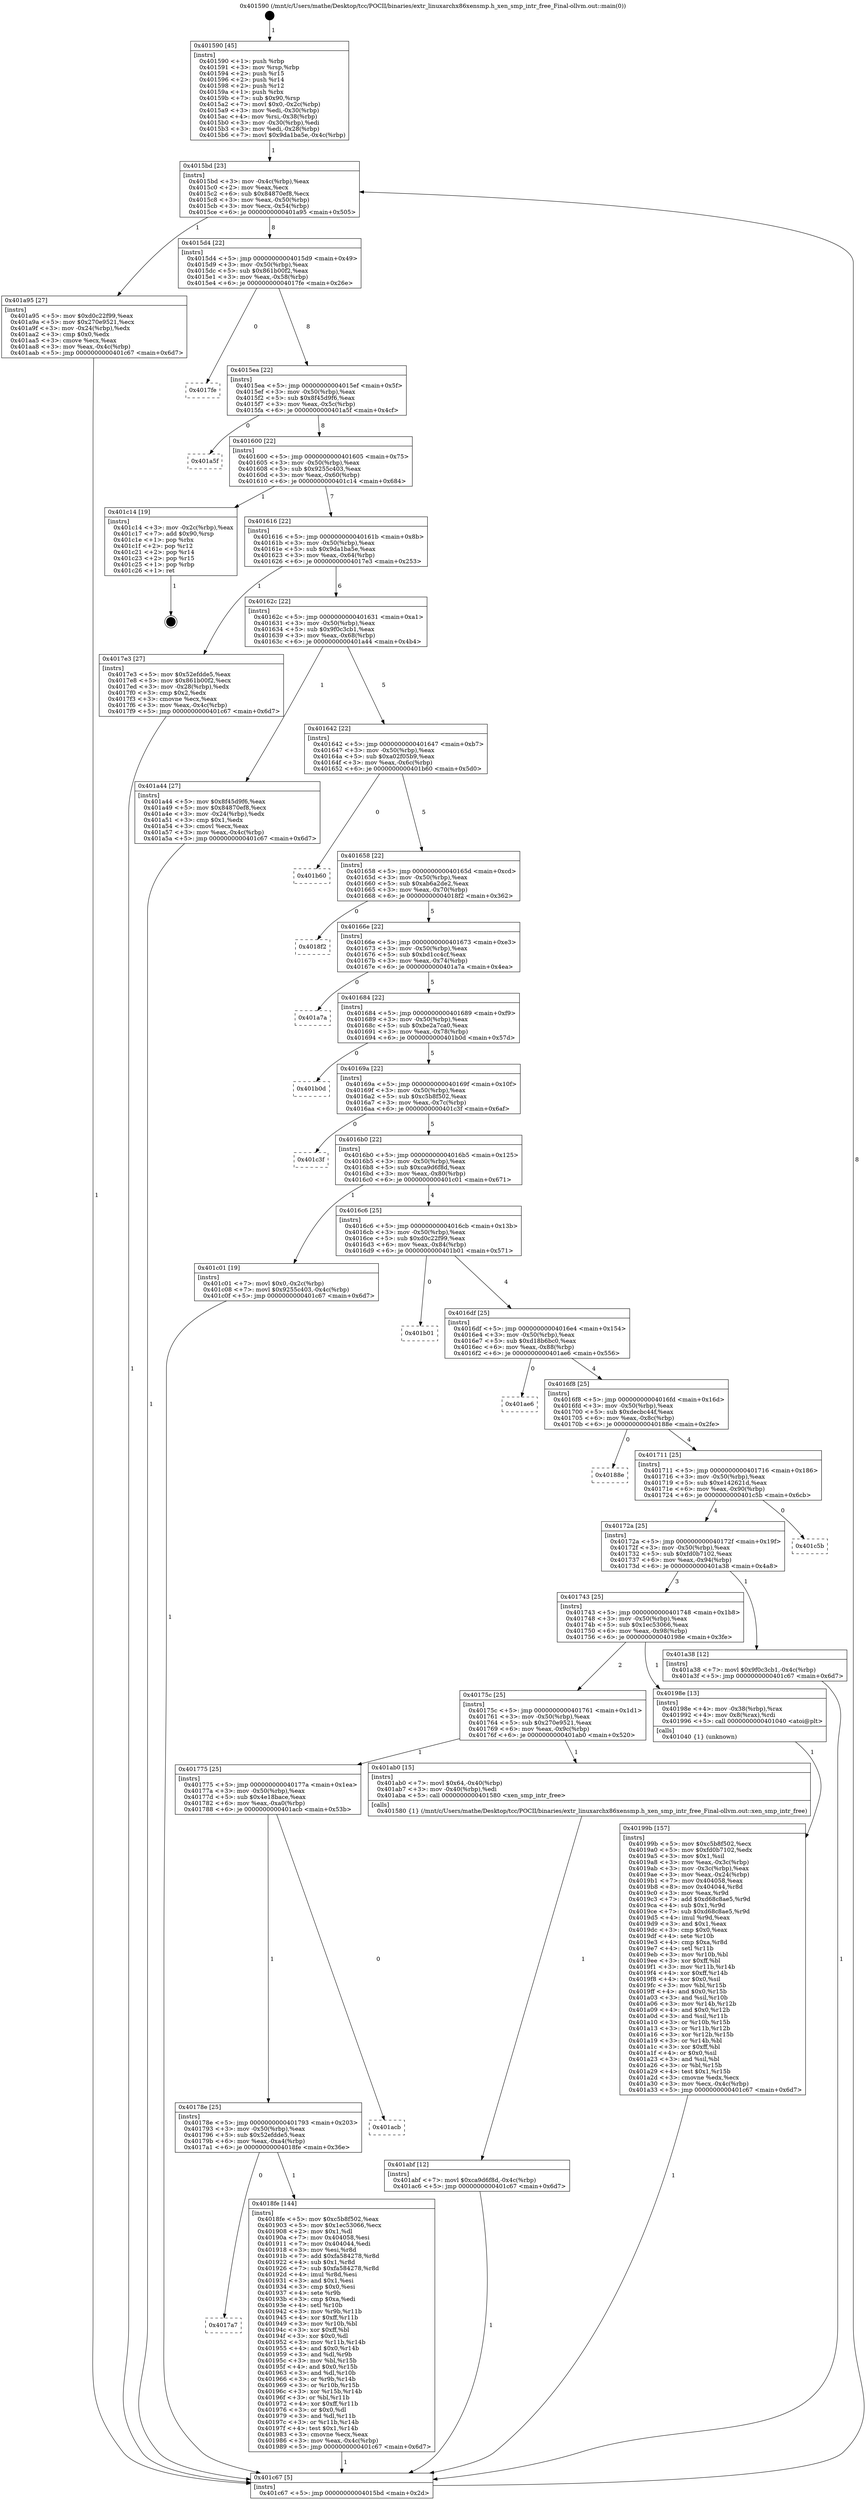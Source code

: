 digraph "0x401590" {
  label = "0x401590 (/mnt/c/Users/mathe/Desktop/tcc/POCII/binaries/extr_linuxarchx86xensmp.h_xen_smp_intr_free_Final-ollvm.out::main(0))"
  labelloc = "t"
  node[shape=record]

  Entry [label="",width=0.3,height=0.3,shape=circle,fillcolor=black,style=filled]
  "0x4015bd" [label="{
     0x4015bd [23]\l
     | [instrs]\l
     &nbsp;&nbsp;0x4015bd \<+3\>: mov -0x4c(%rbp),%eax\l
     &nbsp;&nbsp;0x4015c0 \<+2\>: mov %eax,%ecx\l
     &nbsp;&nbsp;0x4015c2 \<+6\>: sub $0x84870ef8,%ecx\l
     &nbsp;&nbsp;0x4015c8 \<+3\>: mov %eax,-0x50(%rbp)\l
     &nbsp;&nbsp;0x4015cb \<+3\>: mov %ecx,-0x54(%rbp)\l
     &nbsp;&nbsp;0x4015ce \<+6\>: je 0000000000401a95 \<main+0x505\>\l
  }"]
  "0x401a95" [label="{
     0x401a95 [27]\l
     | [instrs]\l
     &nbsp;&nbsp;0x401a95 \<+5\>: mov $0xd0c22f99,%eax\l
     &nbsp;&nbsp;0x401a9a \<+5\>: mov $0x270e9521,%ecx\l
     &nbsp;&nbsp;0x401a9f \<+3\>: mov -0x24(%rbp),%edx\l
     &nbsp;&nbsp;0x401aa2 \<+3\>: cmp $0x0,%edx\l
     &nbsp;&nbsp;0x401aa5 \<+3\>: cmove %ecx,%eax\l
     &nbsp;&nbsp;0x401aa8 \<+3\>: mov %eax,-0x4c(%rbp)\l
     &nbsp;&nbsp;0x401aab \<+5\>: jmp 0000000000401c67 \<main+0x6d7\>\l
  }"]
  "0x4015d4" [label="{
     0x4015d4 [22]\l
     | [instrs]\l
     &nbsp;&nbsp;0x4015d4 \<+5\>: jmp 00000000004015d9 \<main+0x49\>\l
     &nbsp;&nbsp;0x4015d9 \<+3\>: mov -0x50(%rbp),%eax\l
     &nbsp;&nbsp;0x4015dc \<+5\>: sub $0x861b00f2,%eax\l
     &nbsp;&nbsp;0x4015e1 \<+3\>: mov %eax,-0x58(%rbp)\l
     &nbsp;&nbsp;0x4015e4 \<+6\>: je 00000000004017fe \<main+0x26e\>\l
  }"]
  Exit [label="",width=0.3,height=0.3,shape=circle,fillcolor=black,style=filled,peripheries=2]
  "0x4017fe" [label="{
     0x4017fe\l
  }", style=dashed]
  "0x4015ea" [label="{
     0x4015ea [22]\l
     | [instrs]\l
     &nbsp;&nbsp;0x4015ea \<+5\>: jmp 00000000004015ef \<main+0x5f\>\l
     &nbsp;&nbsp;0x4015ef \<+3\>: mov -0x50(%rbp),%eax\l
     &nbsp;&nbsp;0x4015f2 \<+5\>: sub $0x8f45d9f6,%eax\l
     &nbsp;&nbsp;0x4015f7 \<+3\>: mov %eax,-0x5c(%rbp)\l
     &nbsp;&nbsp;0x4015fa \<+6\>: je 0000000000401a5f \<main+0x4cf\>\l
  }"]
  "0x401abf" [label="{
     0x401abf [12]\l
     | [instrs]\l
     &nbsp;&nbsp;0x401abf \<+7\>: movl $0xca9d6f8d,-0x4c(%rbp)\l
     &nbsp;&nbsp;0x401ac6 \<+5\>: jmp 0000000000401c67 \<main+0x6d7\>\l
  }"]
  "0x401a5f" [label="{
     0x401a5f\l
  }", style=dashed]
  "0x401600" [label="{
     0x401600 [22]\l
     | [instrs]\l
     &nbsp;&nbsp;0x401600 \<+5\>: jmp 0000000000401605 \<main+0x75\>\l
     &nbsp;&nbsp;0x401605 \<+3\>: mov -0x50(%rbp),%eax\l
     &nbsp;&nbsp;0x401608 \<+5\>: sub $0x9255c403,%eax\l
     &nbsp;&nbsp;0x40160d \<+3\>: mov %eax,-0x60(%rbp)\l
     &nbsp;&nbsp;0x401610 \<+6\>: je 0000000000401c14 \<main+0x684\>\l
  }"]
  "0x40199b" [label="{
     0x40199b [157]\l
     | [instrs]\l
     &nbsp;&nbsp;0x40199b \<+5\>: mov $0xc5b8f502,%ecx\l
     &nbsp;&nbsp;0x4019a0 \<+5\>: mov $0xfd0b7102,%edx\l
     &nbsp;&nbsp;0x4019a5 \<+3\>: mov $0x1,%sil\l
     &nbsp;&nbsp;0x4019a8 \<+3\>: mov %eax,-0x3c(%rbp)\l
     &nbsp;&nbsp;0x4019ab \<+3\>: mov -0x3c(%rbp),%eax\l
     &nbsp;&nbsp;0x4019ae \<+3\>: mov %eax,-0x24(%rbp)\l
     &nbsp;&nbsp;0x4019b1 \<+7\>: mov 0x404058,%eax\l
     &nbsp;&nbsp;0x4019b8 \<+8\>: mov 0x404044,%r8d\l
     &nbsp;&nbsp;0x4019c0 \<+3\>: mov %eax,%r9d\l
     &nbsp;&nbsp;0x4019c3 \<+7\>: add $0xd68c8ae5,%r9d\l
     &nbsp;&nbsp;0x4019ca \<+4\>: sub $0x1,%r9d\l
     &nbsp;&nbsp;0x4019ce \<+7\>: sub $0xd68c8ae5,%r9d\l
     &nbsp;&nbsp;0x4019d5 \<+4\>: imul %r9d,%eax\l
     &nbsp;&nbsp;0x4019d9 \<+3\>: and $0x1,%eax\l
     &nbsp;&nbsp;0x4019dc \<+3\>: cmp $0x0,%eax\l
     &nbsp;&nbsp;0x4019df \<+4\>: sete %r10b\l
     &nbsp;&nbsp;0x4019e3 \<+4\>: cmp $0xa,%r8d\l
     &nbsp;&nbsp;0x4019e7 \<+4\>: setl %r11b\l
     &nbsp;&nbsp;0x4019eb \<+3\>: mov %r10b,%bl\l
     &nbsp;&nbsp;0x4019ee \<+3\>: xor $0xff,%bl\l
     &nbsp;&nbsp;0x4019f1 \<+3\>: mov %r11b,%r14b\l
     &nbsp;&nbsp;0x4019f4 \<+4\>: xor $0xff,%r14b\l
     &nbsp;&nbsp;0x4019f8 \<+4\>: xor $0x0,%sil\l
     &nbsp;&nbsp;0x4019fc \<+3\>: mov %bl,%r15b\l
     &nbsp;&nbsp;0x4019ff \<+4\>: and $0x0,%r15b\l
     &nbsp;&nbsp;0x401a03 \<+3\>: and %sil,%r10b\l
     &nbsp;&nbsp;0x401a06 \<+3\>: mov %r14b,%r12b\l
     &nbsp;&nbsp;0x401a09 \<+4\>: and $0x0,%r12b\l
     &nbsp;&nbsp;0x401a0d \<+3\>: and %sil,%r11b\l
     &nbsp;&nbsp;0x401a10 \<+3\>: or %r10b,%r15b\l
     &nbsp;&nbsp;0x401a13 \<+3\>: or %r11b,%r12b\l
     &nbsp;&nbsp;0x401a16 \<+3\>: xor %r12b,%r15b\l
     &nbsp;&nbsp;0x401a19 \<+3\>: or %r14b,%bl\l
     &nbsp;&nbsp;0x401a1c \<+3\>: xor $0xff,%bl\l
     &nbsp;&nbsp;0x401a1f \<+4\>: or $0x0,%sil\l
     &nbsp;&nbsp;0x401a23 \<+3\>: and %sil,%bl\l
     &nbsp;&nbsp;0x401a26 \<+3\>: or %bl,%r15b\l
     &nbsp;&nbsp;0x401a29 \<+4\>: test $0x1,%r15b\l
     &nbsp;&nbsp;0x401a2d \<+3\>: cmovne %edx,%ecx\l
     &nbsp;&nbsp;0x401a30 \<+3\>: mov %ecx,-0x4c(%rbp)\l
     &nbsp;&nbsp;0x401a33 \<+5\>: jmp 0000000000401c67 \<main+0x6d7\>\l
  }"]
  "0x401c14" [label="{
     0x401c14 [19]\l
     | [instrs]\l
     &nbsp;&nbsp;0x401c14 \<+3\>: mov -0x2c(%rbp),%eax\l
     &nbsp;&nbsp;0x401c17 \<+7\>: add $0x90,%rsp\l
     &nbsp;&nbsp;0x401c1e \<+1\>: pop %rbx\l
     &nbsp;&nbsp;0x401c1f \<+2\>: pop %r12\l
     &nbsp;&nbsp;0x401c21 \<+2\>: pop %r14\l
     &nbsp;&nbsp;0x401c23 \<+2\>: pop %r15\l
     &nbsp;&nbsp;0x401c25 \<+1\>: pop %rbp\l
     &nbsp;&nbsp;0x401c26 \<+1\>: ret\l
  }"]
  "0x401616" [label="{
     0x401616 [22]\l
     | [instrs]\l
     &nbsp;&nbsp;0x401616 \<+5\>: jmp 000000000040161b \<main+0x8b\>\l
     &nbsp;&nbsp;0x40161b \<+3\>: mov -0x50(%rbp),%eax\l
     &nbsp;&nbsp;0x40161e \<+5\>: sub $0x9da1ba5e,%eax\l
     &nbsp;&nbsp;0x401623 \<+3\>: mov %eax,-0x64(%rbp)\l
     &nbsp;&nbsp;0x401626 \<+6\>: je 00000000004017e3 \<main+0x253\>\l
  }"]
  "0x4017a7" [label="{
     0x4017a7\l
  }", style=dashed]
  "0x4017e3" [label="{
     0x4017e3 [27]\l
     | [instrs]\l
     &nbsp;&nbsp;0x4017e3 \<+5\>: mov $0x52efdde5,%eax\l
     &nbsp;&nbsp;0x4017e8 \<+5\>: mov $0x861b00f2,%ecx\l
     &nbsp;&nbsp;0x4017ed \<+3\>: mov -0x28(%rbp),%edx\l
     &nbsp;&nbsp;0x4017f0 \<+3\>: cmp $0x2,%edx\l
     &nbsp;&nbsp;0x4017f3 \<+3\>: cmovne %ecx,%eax\l
     &nbsp;&nbsp;0x4017f6 \<+3\>: mov %eax,-0x4c(%rbp)\l
     &nbsp;&nbsp;0x4017f9 \<+5\>: jmp 0000000000401c67 \<main+0x6d7\>\l
  }"]
  "0x40162c" [label="{
     0x40162c [22]\l
     | [instrs]\l
     &nbsp;&nbsp;0x40162c \<+5\>: jmp 0000000000401631 \<main+0xa1\>\l
     &nbsp;&nbsp;0x401631 \<+3\>: mov -0x50(%rbp),%eax\l
     &nbsp;&nbsp;0x401634 \<+5\>: sub $0x9f0c3cb1,%eax\l
     &nbsp;&nbsp;0x401639 \<+3\>: mov %eax,-0x68(%rbp)\l
     &nbsp;&nbsp;0x40163c \<+6\>: je 0000000000401a44 \<main+0x4b4\>\l
  }"]
  "0x401c67" [label="{
     0x401c67 [5]\l
     | [instrs]\l
     &nbsp;&nbsp;0x401c67 \<+5\>: jmp 00000000004015bd \<main+0x2d\>\l
  }"]
  "0x401590" [label="{
     0x401590 [45]\l
     | [instrs]\l
     &nbsp;&nbsp;0x401590 \<+1\>: push %rbp\l
     &nbsp;&nbsp;0x401591 \<+3\>: mov %rsp,%rbp\l
     &nbsp;&nbsp;0x401594 \<+2\>: push %r15\l
     &nbsp;&nbsp;0x401596 \<+2\>: push %r14\l
     &nbsp;&nbsp;0x401598 \<+2\>: push %r12\l
     &nbsp;&nbsp;0x40159a \<+1\>: push %rbx\l
     &nbsp;&nbsp;0x40159b \<+7\>: sub $0x90,%rsp\l
     &nbsp;&nbsp;0x4015a2 \<+7\>: movl $0x0,-0x2c(%rbp)\l
     &nbsp;&nbsp;0x4015a9 \<+3\>: mov %edi,-0x30(%rbp)\l
     &nbsp;&nbsp;0x4015ac \<+4\>: mov %rsi,-0x38(%rbp)\l
     &nbsp;&nbsp;0x4015b0 \<+3\>: mov -0x30(%rbp),%edi\l
     &nbsp;&nbsp;0x4015b3 \<+3\>: mov %edi,-0x28(%rbp)\l
     &nbsp;&nbsp;0x4015b6 \<+7\>: movl $0x9da1ba5e,-0x4c(%rbp)\l
  }"]
  "0x4018fe" [label="{
     0x4018fe [144]\l
     | [instrs]\l
     &nbsp;&nbsp;0x4018fe \<+5\>: mov $0xc5b8f502,%eax\l
     &nbsp;&nbsp;0x401903 \<+5\>: mov $0x1ec53066,%ecx\l
     &nbsp;&nbsp;0x401908 \<+2\>: mov $0x1,%dl\l
     &nbsp;&nbsp;0x40190a \<+7\>: mov 0x404058,%esi\l
     &nbsp;&nbsp;0x401911 \<+7\>: mov 0x404044,%edi\l
     &nbsp;&nbsp;0x401918 \<+3\>: mov %esi,%r8d\l
     &nbsp;&nbsp;0x40191b \<+7\>: add $0xfa584278,%r8d\l
     &nbsp;&nbsp;0x401922 \<+4\>: sub $0x1,%r8d\l
     &nbsp;&nbsp;0x401926 \<+7\>: sub $0xfa584278,%r8d\l
     &nbsp;&nbsp;0x40192d \<+4\>: imul %r8d,%esi\l
     &nbsp;&nbsp;0x401931 \<+3\>: and $0x1,%esi\l
     &nbsp;&nbsp;0x401934 \<+3\>: cmp $0x0,%esi\l
     &nbsp;&nbsp;0x401937 \<+4\>: sete %r9b\l
     &nbsp;&nbsp;0x40193b \<+3\>: cmp $0xa,%edi\l
     &nbsp;&nbsp;0x40193e \<+4\>: setl %r10b\l
     &nbsp;&nbsp;0x401942 \<+3\>: mov %r9b,%r11b\l
     &nbsp;&nbsp;0x401945 \<+4\>: xor $0xff,%r11b\l
     &nbsp;&nbsp;0x401949 \<+3\>: mov %r10b,%bl\l
     &nbsp;&nbsp;0x40194c \<+3\>: xor $0xff,%bl\l
     &nbsp;&nbsp;0x40194f \<+3\>: xor $0x0,%dl\l
     &nbsp;&nbsp;0x401952 \<+3\>: mov %r11b,%r14b\l
     &nbsp;&nbsp;0x401955 \<+4\>: and $0x0,%r14b\l
     &nbsp;&nbsp;0x401959 \<+3\>: and %dl,%r9b\l
     &nbsp;&nbsp;0x40195c \<+3\>: mov %bl,%r15b\l
     &nbsp;&nbsp;0x40195f \<+4\>: and $0x0,%r15b\l
     &nbsp;&nbsp;0x401963 \<+3\>: and %dl,%r10b\l
     &nbsp;&nbsp;0x401966 \<+3\>: or %r9b,%r14b\l
     &nbsp;&nbsp;0x401969 \<+3\>: or %r10b,%r15b\l
     &nbsp;&nbsp;0x40196c \<+3\>: xor %r15b,%r14b\l
     &nbsp;&nbsp;0x40196f \<+3\>: or %bl,%r11b\l
     &nbsp;&nbsp;0x401972 \<+4\>: xor $0xff,%r11b\l
     &nbsp;&nbsp;0x401976 \<+3\>: or $0x0,%dl\l
     &nbsp;&nbsp;0x401979 \<+3\>: and %dl,%r11b\l
     &nbsp;&nbsp;0x40197c \<+3\>: or %r11b,%r14b\l
     &nbsp;&nbsp;0x40197f \<+4\>: test $0x1,%r14b\l
     &nbsp;&nbsp;0x401983 \<+3\>: cmovne %ecx,%eax\l
     &nbsp;&nbsp;0x401986 \<+3\>: mov %eax,-0x4c(%rbp)\l
     &nbsp;&nbsp;0x401989 \<+5\>: jmp 0000000000401c67 \<main+0x6d7\>\l
  }"]
  "0x401a44" [label="{
     0x401a44 [27]\l
     | [instrs]\l
     &nbsp;&nbsp;0x401a44 \<+5\>: mov $0x8f45d9f6,%eax\l
     &nbsp;&nbsp;0x401a49 \<+5\>: mov $0x84870ef8,%ecx\l
     &nbsp;&nbsp;0x401a4e \<+3\>: mov -0x24(%rbp),%edx\l
     &nbsp;&nbsp;0x401a51 \<+3\>: cmp $0x1,%edx\l
     &nbsp;&nbsp;0x401a54 \<+3\>: cmovl %ecx,%eax\l
     &nbsp;&nbsp;0x401a57 \<+3\>: mov %eax,-0x4c(%rbp)\l
     &nbsp;&nbsp;0x401a5a \<+5\>: jmp 0000000000401c67 \<main+0x6d7\>\l
  }"]
  "0x401642" [label="{
     0x401642 [22]\l
     | [instrs]\l
     &nbsp;&nbsp;0x401642 \<+5\>: jmp 0000000000401647 \<main+0xb7\>\l
     &nbsp;&nbsp;0x401647 \<+3\>: mov -0x50(%rbp),%eax\l
     &nbsp;&nbsp;0x40164a \<+5\>: sub $0xa02f05b9,%eax\l
     &nbsp;&nbsp;0x40164f \<+3\>: mov %eax,-0x6c(%rbp)\l
     &nbsp;&nbsp;0x401652 \<+6\>: je 0000000000401b60 \<main+0x5d0\>\l
  }"]
  "0x40178e" [label="{
     0x40178e [25]\l
     | [instrs]\l
     &nbsp;&nbsp;0x40178e \<+5\>: jmp 0000000000401793 \<main+0x203\>\l
     &nbsp;&nbsp;0x401793 \<+3\>: mov -0x50(%rbp),%eax\l
     &nbsp;&nbsp;0x401796 \<+5\>: sub $0x52efdde5,%eax\l
     &nbsp;&nbsp;0x40179b \<+6\>: mov %eax,-0xa4(%rbp)\l
     &nbsp;&nbsp;0x4017a1 \<+6\>: je 00000000004018fe \<main+0x36e\>\l
  }"]
  "0x401b60" [label="{
     0x401b60\l
  }", style=dashed]
  "0x401658" [label="{
     0x401658 [22]\l
     | [instrs]\l
     &nbsp;&nbsp;0x401658 \<+5\>: jmp 000000000040165d \<main+0xcd\>\l
     &nbsp;&nbsp;0x40165d \<+3\>: mov -0x50(%rbp),%eax\l
     &nbsp;&nbsp;0x401660 \<+5\>: sub $0xab6a2de2,%eax\l
     &nbsp;&nbsp;0x401665 \<+3\>: mov %eax,-0x70(%rbp)\l
     &nbsp;&nbsp;0x401668 \<+6\>: je 00000000004018f2 \<main+0x362\>\l
  }"]
  "0x401acb" [label="{
     0x401acb\l
  }", style=dashed]
  "0x4018f2" [label="{
     0x4018f2\l
  }", style=dashed]
  "0x40166e" [label="{
     0x40166e [22]\l
     | [instrs]\l
     &nbsp;&nbsp;0x40166e \<+5\>: jmp 0000000000401673 \<main+0xe3\>\l
     &nbsp;&nbsp;0x401673 \<+3\>: mov -0x50(%rbp),%eax\l
     &nbsp;&nbsp;0x401676 \<+5\>: sub $0xbd1cc4cf,%eax\l
     &nbsp;&nbsp;0x40167b \<+3\>: mov %eax,-0x74(%rbp)\l
     &nbsp;&nbsp;0x40167e \<+6\>: je 0000000000401a7a \<main+0x4ea\>\l
  }"]
  "0x401775" [label="{
     0x401775 [25]\l
     | [instrs]\l
     &nbsp;&nbsp;0x401775 \<+5\>: jmp 000000000040177a \<main+0x1ea\>\l
     &nbsp;&nbsp;0x40177a \<+3\>: mov -0x50(%rbp),%eax\l
     &nbsp;&nbsp;0x40177d \<+5\>: sub $0x4e18bace,%eax\l
     &nbsp;&nbsp;0x401782 \<+6\>: mov %eax,-0xa0(%rbp)\l
     &nbsp;&nbsp;0x401788 \<+6\>: je 0000000000401acb \<main+0x53b\>\l
  }"]
  "0x401a7a" [label="{
     0x401a7a\l
  }", style=dashed]
  "0x401684" [label="{
     0x401684 [22]\l
     | [instrs]\l
     &nbsp;&nbsp;0x401684 \<+5\>: jmp 0000000000401689 \<main+0xf9\>\l
     &nbsp;&nbsp;0x401689 \<+3\>: mov -0x50(%rbp),%eax\l
     &nbsp;&nbsp;0x40168c \<+5\>: sub $0xbe2a7ca0,%eax\l
     &nbsp;&nbsp;0x401691 \<+3\>: mov %eax,-0x78(%rbp)\l
     &nbsp;&nbsp;0x401694 \<+6\>: je 0000000000401b0d \<main+0x57d\>\l
  }"]
  "0x401ab0" [label="{
     0x401ab0 [15]\l
     | [instrs]\l
     &nbsp;&nbsp;0x401ab0 \<+7\>: movl $0x64,-0x40(%rbp)\l
     &nbsp;&nbsp;0x401ab7 \<+3\>: mov -0x40(%rbp),%edi\l
     &nbsp;&nbsp;0x401aba \<+5\>: call 0000000000401580 \<xen_smp_intr_free\>\l
     | [calls]\l
     &nbsp;&nbsp;0x401580 \{1\} (/mnt/c/Users/mathe/Desktop/tcc/POCII/binaries/extr_linuxarchx86xensmp.h_xen_smp_intr_free_Final-ollvm.out::xen_smp_intr_free)\l
  }"]
  "0x401b0d" [label="{
     0x401b0d\l
  }", style=dashed]
  "0x40169a" [label="{
     0x40169a [22]\l
     | [instrs]\l
     &nbsp;&nbsp;0x40169a \<+5\>: jmp 000000000040169f \<main+0x10f\>\l
     &nbsp;&nbsp;0x40169f \<+3\>: mov -0x50(%rbp),%eax\l
     &nbsp;&nbsp;0x4016a2 \<+5\>: sub $0xc5b8f502,%eax\l
     &nbsp;&nbsp;0x4016a7 \<+3\>: mov %eax,-0x7c(%rbp)\l
     &nbsp;&nbsp;0x4016aa \<+6\>: je 0000000000401c3f \<main+0x6af\>\l
  }"]
  "0x40175c" [label="{
     0x40175c [25]\l
     | [instrs]\l
     &nbsp;&nbsp;0x40175c \<+5\>: jmp 0000000000401761 \<main+0x1d1\>\l
     &nbsp;&nbsp;0x401761 \<+3\>: mov -0x50(%rbp),%eax\l
     &nbsp;&nbsp;0x401764 \<+5\>: sub $0x270e9521,%eax\l
     &nbsp;&nbsp;0x401769 \<+6\>: mov %eax,-0x9c(%rbp)\l
     &nbsp;&nbsp;0x40176f \<+6\>: je 0000000000401ab0 \<main+0x520\>\l
  }"]
  "0x401c3f" [label="{
     0x401c3f\l
  }", style=dashed]
  "0x4016b0" [label="{
     0x4016b0 [22]\l
     | [instrs]\l
     &nbsp;&nbsp;0x4016b0 \<+5\>: jmp 00000000004016b5 \<main+0x125\>\l
     &nbsp;&nbsp;0x4016b5 \<+3\>: mov -0x50(%rbp),%eax\l
     &nbsp;&nbsp;0x4016b8 \<+5\>: sub $0xca9d6f8d,%eax\l
     &nbsp;&nbsp;0x4016bd \<+3\>: mov %eax,-0x80(%rbp)\l
     &nbsp;&nbsp;0x4016c0 \<+6\>: je 0000000000401c01 \<main+0x671\>\l
  }"]
  "0x40198e" [label="{
     0x40198e [13]\l
     | [instrs]\l
     &nbsp;&nbsp;0x40198e \<+4\>: mov -0x38(%rbp),%rax\l
     &nbsp;&nbsp;0x401992 \<+4\>: mov 0x8(%rax),%rdi\l
     &nbsp;&nbsp;0x401996 \<+5\>: call 0000000000401040 \<atoi@plt\>\l
     | [calls]\l
     &nbsp;&nbsp;0x401040 \{1\} (unknown)\l
  }"]
  "0x401c01" [label="{
     0x401c01 [19]\l
     | [instrs]\l
     &nbsp;&nbsp;0x401c01 \<+7\>: movl $0x0,-0x2c(%rbp)\l
     &nbsp;&nbsp;0x401c08 \<+7\>: movl $0x9255c403,-0x4c(%rbp)\l
     &nbsp;&nbsp;0x401c0f \<+5\>: jmp 0000000000401c67 \<main+0x6d7\>\l
  }"]
  "0x4016c6" [label="{
     0x4016c6 [25]\l
     | [instrs]\l
     &nbsp;&nbsp;0x4016c6 \<+5\>: jmp 00000000004016cb \<main+0x13b\>\l
     &nbsp;&nbsp;0x4016cb \<+3\>: mov -0x50(%rbp),%eax\l
     &nbsp;&nbsp;0x4016ce \<+5\>: sub $0xd0c22f99,%eax\l
     &nbsp;&nbsp;0x4016d3 \<+6\>: mov %eax,-0x84(%rbp)\l
     &nbsp;&nbsp;0x4016d9 \<+6\>: je 0000000000401b01 \<main+0x571\>\l
  }"]
  "0x401743" [label="{
     0x401743 [25]\l
     | [instrs]\l
     &nbsp;&nbsp;0x401743 \<+5\>: jmp 0000000000401748 \<main+0x1b8\>\l
     &nbsp;&nbsp;0x401748 \<+3\>: mov -0x50(%rbp),%eax\l
     &nbsp;&nbsp;0x40174b \<+5\>: sub $0x1ec53066,%eax\l
     &nbsp;&nbsp;0x401750 \<+6\>: mov %eax,-0x98(%rbp)\l
     &nbsp;&nbsp;0x401756 \<+6\>: je 000000000040198e \<main+0x3fe\>\l
  }"]
  "0x401b01" [label="{
     0x401b01\l
  }", style=dashed]
  "0x4016df" [label="{
     0x4016df [25]\l
     | [instrs]\l
     &nbsp;&nbsp;0x4016df \<+5\>: jmp 00000000004016e4 \<main+0x154\>\l
     &nbsp;&nbsp;0x4016e4 \<+3\>: mov -0x50(%rbp),%eax\l
     &nbsp;&nbsp;0x4016e7 \<+5\>: sub $0xd18b6bc0,%eax\l
     &nbsp;&nbsp;0x4016ec \<+6\>: mov %eax,-0x88(%rbp)\l
     &nbsp;&nbsp;0x4016f2 \<+6\>: je 0000000000401ae6 \<main+0x556\>\l
  }"]
  "0x401a38" [label="{
     0x401a38 [12]\l
     | [instrs]\l
     &nbsp;&nbsp;0x401a38 \<+7\>: movl $0x9f0c3cb1,-0x4c(%rbp)\l
     &nbsp;&nbsp;0x401a3f \<+5\>: jmp 0000000000401c67 \<main+0x6d7\>\l
  }"]
  "0x401ae6" [label="{
     0x401ae6\l
  }", style=dashed]
  "0x4016f8" [label="{
     0x4016f8 [25]\l
     | [instrs]\l
     &nbsp;&nbsp;0x4016f8 \<+5\>: jmp 00000000004016fd \<main+0x16d\>\l
     &nbsp;&nbsp;0x4016fd \<+3\>: mov -0x50(%rbp),%eax\l
     &nbsp;&nbsp;0x401700 \<+5\>: sub $0xdecbc44f,%eax\l
     &nbsp;&nbsp;0x401705 \<+6\>: mov %eax,-0x8c(%rbp)\l
     &nbsp;&nbsp;0x40170b \<+6\>: je 000000000040188e \<main+0x2fe\>\l
  }"]
  "0x40172a" [label="{
     0x40172a [25]\l
     | [instrs]\l
     &nbsp;&nbsp;0x40172a \<+5\>: jmp 000000000040172f \<main+0x19f\>\l
     &nbsp;&nbsp;0x40172f \<+3\>: mov -0x50(%rbp),%eax\l
     &nbsp;&nbsp;0x401732 \<+5\>: sub $0xfd0b7102,%eax\l
     &nbsp;&nbsp;0x401737 \<+6\>: mov %eax,-0x94(%rbp)\l
     &nbsp;&nbsp;0x40173d \<+6\>: je 0000000000401a38 \<main+0x4a8\>\l
  }"]
  "0x40188e" [label="{
     0x40188e\l
  }", style=dashed]
  "0x401711" [label="{
     0x401711 [25]\l
     | [instrs]\l
     &nbsp;&nbsp;0x401711 \<+5\>: jmp 0000000000401716 \<main+0x186\>\l
     &nbsp;&nbsp;0x401716 \<+3\>: mov -0x50(%rbp),%eax\l
     &nbsp;&nbsp;0x401719 \<+5\>: sub $0xe142621d,%eax\l
     &nbsp;&nbsp;0x40171e \<+6\>: mov %eax,-0x90(%rbp)\l
     &nbsp;&nbsp;0x401724 \<+6\>: je 0000000000401c5b \<main+0x6cb\>\l
  }"]
  "0x401c5b" [label="{
     0x401c5b\l
  }", style=dashed]
  Entry -> "0x401590" [label=" 1"]
  "0x4015bd" -> "0x401a95" [label=" 1"]
  "0x4015bd" -> "0x4015d4" [label=" 8"]
  "0x401c14" -> Exit [label=" 1"]
  "0x4015d4" -> "0x4017fe" [label=" 0"]
  "0x4015d4" -> "0x4015ea" [label=" 8"]
  "0x401c01" -> "0x401c67" [label=" 1"]
  "0x4015ea" -> "0x401a5f" [label=" 0"]
  "0x4015ea" -> "0x401600" [label=" 8"]
  "0x401abf" -> "0x401c67" [label=" 1"]
  "0x401600" -> "0x401c14" [label=" 1"]
  "0x401600" -> "0x401616" [label=" 7"]
  "0x401ab0" -> "0x401abf" [label=" 1"]
  "0x401616" -> "0x4017e3" [label=" 1"]
  "0x401616" -> "0x40162c" [label=" 6"]
  "0x4017e3" -> "0x401c67" [label=" 1"]
  "0x401590" -> "0x4015bd" [label=" 1"]
  "0x401c67" -> "0x4015bd" [label=" 8"]
  "0x401a95" -> "0x401c67" [label=" 1"]
  "0x40162c" -> "0x401a44" [label=" 1"]
  "0x40162c" -> "0x401642" [label=" 5"]
  "0x401a44" -> "0x401c67" [label=" 1"]
  "0x401642" -> "0x401b60" [label=" 0"]
  "0x401642" -> "0x401658" [label=" 5"]
  "0x40199b" -> "0x401c67" [label=" 1"]
  "0x401658" -> "0x4018f2" [label=" 0"]
  "0x401658" -> "0x40166e" [label=" 5"]
  "0x40198e" -> "0x40199b" [label=" 1"]
  "0x40166e" -> "0x401a7a" [label=" 0"]
  "0x40166e" -> "0x401684" [label=" 5"]
  "0x40178e" -> "0x4017a7" [label=" 0"]
  "0x401684" -> "0x401b0d" [label=" 0"]
  "0x401684" -> "0x40169a" [label=" 5"]
  "0x40178e" -> "0x4018fe" [label=" 1"]
  "0x40169a" -> "0x401c3f" [label=" 0"]
  "0x40169a" -> "0x4016b0" [label=" 5"]
  "0x401775" -> "0x40178e" [label=" 1"]
  "0x4016b0" -> "0x401c01" [label=" 1"]
  "0x4016b0" -> "0x4016c6" [label=" 4"]
  "0x401775" -> "0x401acb" [label=" 0"]
  "0x4016c6" -> "0x401b01" [label=" 0"]
  "0x4016c6" -> "0x4016df" [label=" 4"]
  "0x40175c" -> "0x401775" [label=" 1"]
  "0x4016df" -> "0x401ae6" [label=" 0"]
  "0x4016df" -> "0x4016f8" [label=" 4"]
  "0x40175c" -> "0x401ab0" [label=" 1"]
  "0x4016f8" -> "0x40188e" [label=" 0"]
  "0x4016f8" -> "0x401711" [label=" 4"]
  "0x401743" -> "0x40175c" [label=" 2"]
  "0x401711" -> "0x401c5b" [label=" 0"]
  "0x401711" -> "0x40172a" [label=" 4"]
  "0x401a38" -> "0x401c67" [label=" 1"]
  "0x40172a" -> "0x401a38" [label=" 1"]
  "0x40172a" -> "0x401743" [label=" 3"]
  "0x4018fe" -> "0x401c67" [label=" 1"]
  "0x401743" -> "0x40198e" [label=" 1"]
}
